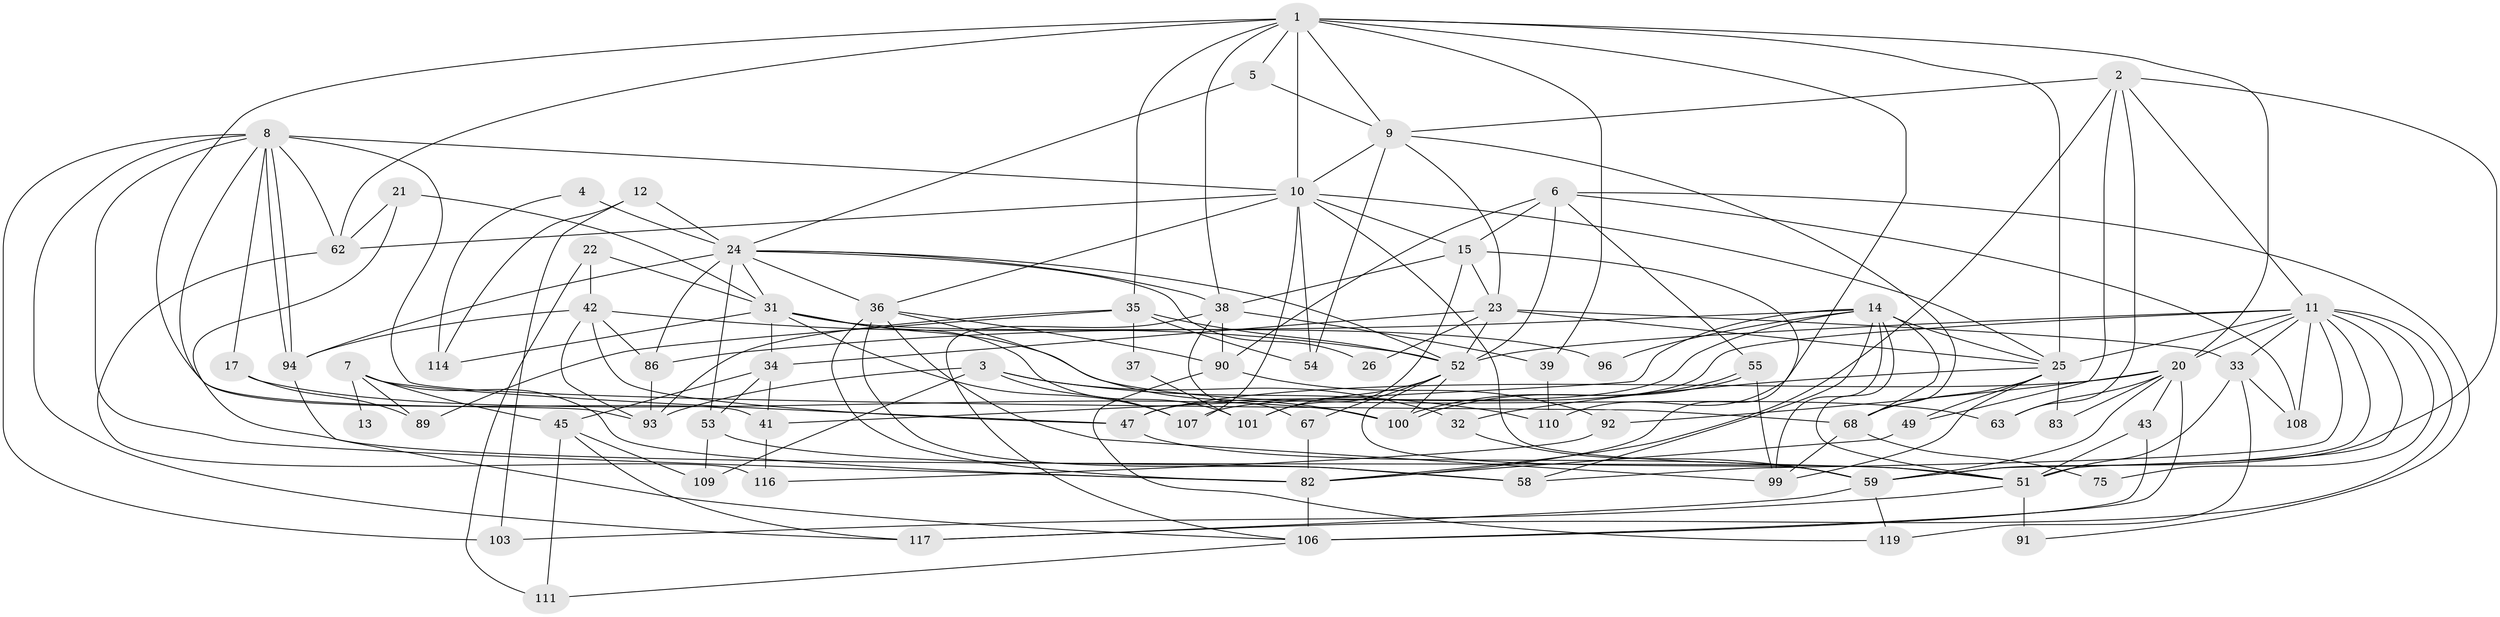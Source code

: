 // original degree distribution, {4: 0.25806451612903225, 3: 0.31451612903225806, 2: 0.10483870967741936, 6: 0.0967741935483871, 10: 0.008064516129032258, 5: 0.18548387096774194, 7: 0.03225806451612903}
// Generated by graph-tools (version 1.1) at 2025/18/03/04/25 18:18:48]
// undirected, 74 vertices, 184 edges
graph export_dot {
graph [start="1"]
  node [color=gray90,style=filled];
  1 [super="+18+19"];
  2 [super="+29"];
  3 [super="+122"];
  4;
  5 [super="+30"];
  6;
  7 [super="+69"];
  8;
  9 [super="+44+16"];
  10 [super="+28"];
  11 [super="+46+60+79+66"];
  12;
  13;
  14 [super="+120+105"];
  15 [super="+112"];
  17;
  20 [super="+70+74"];
  21;
  22;
  23 [super="+48"];
  24 [super="+27"];
  25 [super="+118+73+65"];
  26;
  31 [super="+77"];
  32;
  33 [super="+88"];
  34 [super="+80"];
  35;
  36 [super="+57+78"];
  37;
  38 [super="+61"];
  39;
  41;
  42 [super="+76+72"];
  43;
  45;
  47;
  49;
  51 [super="+56+97"];
  52 [super="+71"];
  53;
  54;
  55;
  58;
  59 [super="+64"];
  62 [super="+81"];
  63;
  67;
  68;
  75;
  82 [super="+104"];
  83;
  86;
  89;
  90 [super="+123"];
  91;
  92;
  93 [super="+102"];
  94;
  96;
  99;
  100;
  101;
  103;
  106 [super="+115"];
  107;
  108;
  109;
  110;
  111;
  114;
  116;
  117;
  119;
  1 -- 39;
  1 -- 10 [weight=2];
  1 -- 9;
  1 -- 25;
  1 -- 20;
  1 -- 38;
  1 -- 35;
  1 -- 5;
  1 -- 41;
  1 -- 110;
  1 -- 62;
  2 -- 82;
  2 -- 49;
  2 -- 63;
  2 -- 9;
  2 -- 11;
  2 -- 59;
  3 -- 93;
  3 -- 107 [weight=2];
  3 -- 109;
  3 -- 32;
  3 -- 110;
  4 -- 114;
  4 -- 24 [weight=2];
  5 -- 9;
  5 -- 24;
  6 -- 15;
  6 -- 55;
  6 -- 91;
  6 -- 108;
  6 -- 90;
  6 -- 52;
  7 -- 47;
  7 -- 13 [weight=2];
  7 -- 89;
  7 -- 45;
  7 -- 82;
  8 -- 94;
  8 -- 94;
  8 -- 68;
  8 -- 17;
  8 -- 62;
  8 -- 82;
  8 -- 93;
  8 -- 103;
  8 -- 117;
  8 -- 10;
  9 -- 68;
  9 -- 54;
  9 -- 10;
  9 -- 23;
  10 -- 54;
  10 -- 62 [weight=2];
  10 -- 36;
  10 -- 107;
  10 -- 25;
  10 -- 15;
  10 -- 51;
  11 -- 51;
  11 -- 25;
  11 -- 58;
  11 -- 117;
  11 -- 75 [weight=2];
  11 -- 108;
  11 -- 107;
  11 -- 33;
  11 -- 52;
  11 -- 59;
  11 -- 20 [weight=2];
  12 -- 24;
  12 -- 103;
  12 -- 114;
  14 -- 68;
  14 -- 47;
  14 -- 25 [weight=2];
  14 -- 96;
  14 -- 58;
  14 -- 99;
  14 -- 41;
  14 -- 51;
  14 -- 86;
  15 -- 101;
  15 -- 23;
  15 -- 82;
  15 -- 38;
  17 -- 100;
  17 -- 89;
  20 -- 47;
  20 -- 63;
  20 -- 106 [weight=2];
  20 -- 83;
  20 -- 59;
  20 -- 43;
  20 -- 92;
  21 -- 62;
  21 -- 31;
  21 -- 51;
  22 -- 111;
  22 -- 42;
  22 -- 31;
  23 -- 33;
  23 -- 52;
  23 -- 34;
  23 -- 26;
  23 -- 25;
  24 -- 94;
  24 -- 52;
  24 -- 36;
  24 -- 38;
  24 -- 53;
  24 -- 86;
  24 -- 26;
  24 -- 31;
  25 -- 32;
  25 -- 83;
  25 -- 49;
  25 -- 99;
  25 -- 68;
  31 -- 107;
  31 -- 96;
  31 -- 34;
  31 -- 101;
  31 -- 114;
  31 -- 63;
  32 -- 59;
  33 -- 119 [weight=2];
  33 -- 108;
  33 -- 51;
  34 -- 41;
  34 -- 53;
  34 -- 45;
  35 -- 89;
  35 -- 54;
  35 -- 37;
  35 -- 93;
  35 -- 52;
  36 -- 90;
  36 -- 99;
  36 -- 82;
  36 -- 100;
  36 -- 58;
  37 -- 101;
  38 -- 39;
  38 -- 67;
  38 -- 90;
  38 -- 106;
  39 -- 110;
  41 -- 116;
  42 -- 47;
  42 -- 86;
  42 -- 94;
  42 -- 52;
  42 -- 93;
  43 -- 51;
  43 -- 106;
  45 -- 111;
  45 -- 109;
  45 -- 117;
  47 -- 59;
  49 -- 82;
  51 -- 91 [weight=2];
  51 -- 103;
  52 -- 100;
  52 -- 67;
  52 -- 101;
  52 -- 59;
  53 -- 58;
  53 -- 109;
  55 -- 100;
  55 -- 100;
  55 -- 99;
  59 -- 117;
  59 -- 119;
  62 -- 116;
  67 -- 82;
  68 -- 99;
  68 -- 75;
  82 -- 106;
  86 -- 93;
  90 -- 92;
  90 -- 119;
  92 -- 116;
  94 -- 106;
  106 -- 111;
}
